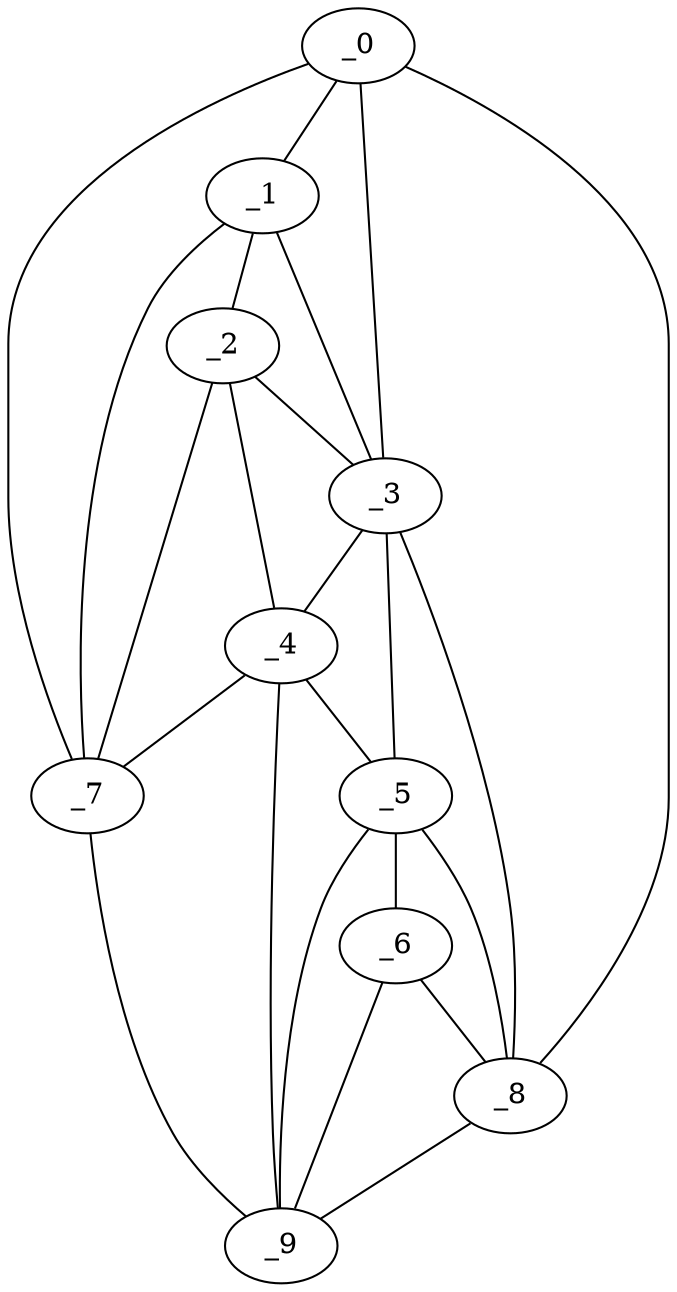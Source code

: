 graph "obj73__80.gxl" {
	_0	 [x=54,
		y=91];
	_1	 [x=73,
		y=86];
	_0 -- _1	 [valence=2];
	_3	 [x=88,
		y=76];
	_0 -- _3	 [valence=1];
	_7	 [x=119,
		y=86];
	_0 -- _7	 [valence=1];
	_8	 [x=120,
		y=60];
	_0 -- _8	 [valence=1];
	_2	 [x=84,
		y=84];
	_1 -- _2	 [valence=2];
	_1 -- _3	 [valence=1];
	_1 -- _7	 [valence=1];
	_2 -- _3	 [valence=2];
	_4	 [x=106,
		y=81];
	_2 -- _4	 [valence=2];
	_2 -- _7	 [valence=2];
	_3 -- _4	 [valence=2];
	_5	 [x=108,
		y=72];
	_3 -- _5	 [valence=2];
	_3 -- _8	 [valence=2];
	_4 -- _5	 [valence=1];
	_4 -- _7	 [valence=2];
	_9	 [x=120,
		y=72];
	_4 -- _9	 [valence=2];
	_6	 [x=119,
		y=65];
	_5 -- _6	 [valence=1];
	_5 -- _8	 [valence=1];
	_5 -- _9	 [valence=2];
	_6 -- _8	 [valence=2];
	_6 -- _9	 [valence=2];
	_7 -- _9	 [valence=1];
	_8 -- _9	 [valence=1];
}
